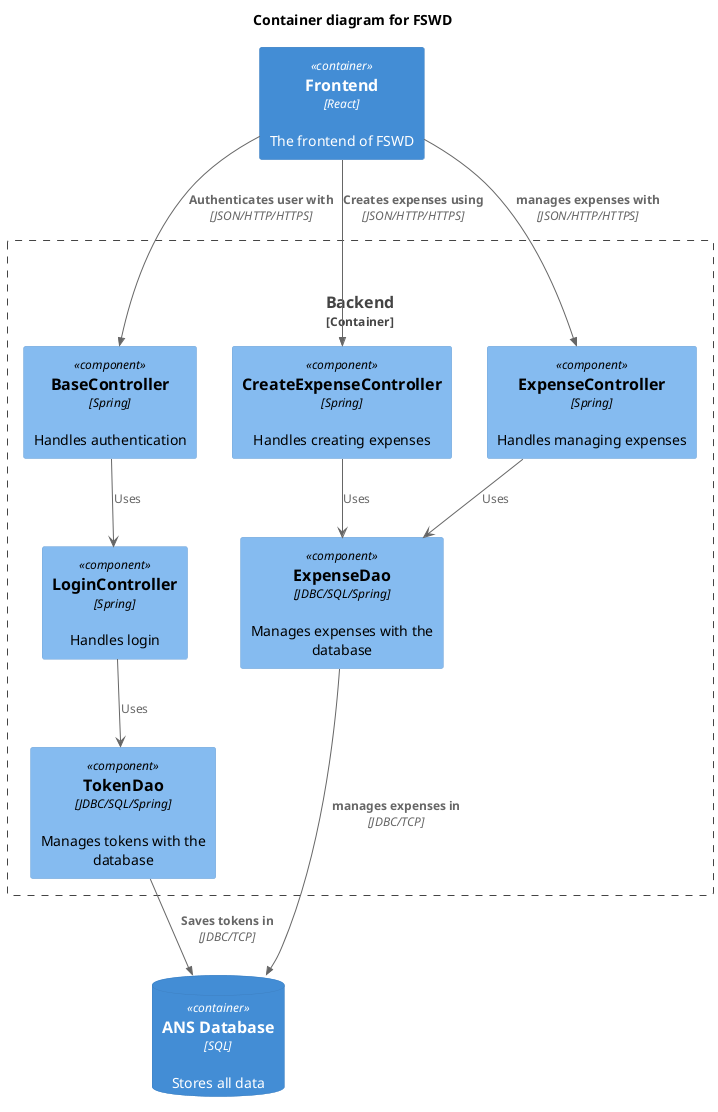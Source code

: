 @startuml

!include <C4/C4>
!include <C4/C4_Context>
!include <C4/C4_Container>
!include <C4/C4_Component>


SHOW_PERSON_OUTLINE()

AddRelTag("sync/async", $textColor=$ARROW_FONT_COLOR, $lineColor=$ARROW_COLOR, $lineStyle=DottedLine())

title Container diagram for FSWD

Container(front, "Frontend", "React", "The frontend of FSWD")

Container_Boundary(back, "Backend", "Container Backend FSWD"){
    Component(bctrl, "BaseController", "Spring", "Handles authentication")
    Component(cexpctrl, "CreateExpenseController", "Spring", "Handles creating expenses")
    Component(expctrl, "ExpenseController", "Spring", "Handles managing expenses")
    Component(lctrl, "LoginController", "Spring", "Handles login")
    Component(expdao, "ExpenseDao", "JDBC/SQL/Spring", "Manages expenses with the database")
    Component(tokenDao, "TokenDao", "JDBC/SQL/Spring", "Manages tokens with the database")
}

ContainerDb(ansdb, "ANS Database", "SQL", "Stores all data")

Rel(front, bctrl, "Authenticates user with", "JSON/HTTP/HTTPS")
Rel(front, cexpctrl, "Creates expenses using", "JSON/HTTP/HTTPS")
Rel(front, expctrl, "manages expenses with", "JSON/HTTP/HTTPS")

bctrl --> lctrl : Uses
cexpctrl --> expdao : Uses
expctrl --> expdao : Uses
lctrl --> tokenDao : Uses
Rel(tokenDao, ansdb, "Saves tokens in", "JDBC/TCP")
Rel(expdao, ansdb, "manages expenses in", "JDBC/TCP")


@enduml
